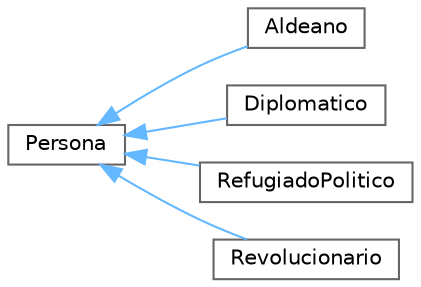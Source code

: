 digraph "Graphical Class Hierarchy"
{
 // LATEX_PDF_SIZE
  bgcolor="transparent";
  edge [fontname=Helvetica,fontsize=10,labelfontname=Helvetica,labelfontsize=10];
  node [fontname=Helvetica,fontsize=10,shape=box,height=0.2,width=0.4];
  rankdir="LR";
  Node0 [id="Node000000",label="Persona",height=0.2,width=0.4,color="grey40", fillcolor="white", style="filled",URL="$class_persona.html",tooltip=" "];
  Node0 -> Node1 [id="edge6_Node000000_Node000001",dir="back",color="steelblue1",style="solid",tooltip=" "];
  Node1 [id="Node000001",label="Aldeano",height=0.2,width=0.4,color="grey40", fillcolor="white", style="filled",URL="$class_aldeano.html",tooltip=" "];
  Node0 -> Node2 [id="edge7_Node000000_Node000002",dir="back",color="steelblue1",style="solid",tooltip=" "];
  Node2 [id="Node000002",label="Diplomatico",height=0.2,width=0.4,color="grey40", fillcolor="white", style="filled",URL="$class_diplomatico.html",tooltip=" "];
  Node0 -> Node3 [id="edge8_Node000000_Node000003",dir="back",color="steelblue1",style="solid",tooltip=" "];
  Node3 [id="Node000003",label="RefugiadoPolitico",height=0.2,width=0.4,color="grey40", fillcolor="white", style="filled",URL="$class_refugiado_politico.html",tooltip=" "];
  Node0 -> Node4 [id="edge9_Node000000_Node000004",dir="back",color="steelblue1",style="solid",tooltip=" "];
  Node4 [id="Node000004",label="Revolucionario",height=0.2,width=0.4,color="grey40", fillcolor="white", style="filled",URL="$class_revolucionario.html",tooltip=" "];
}
